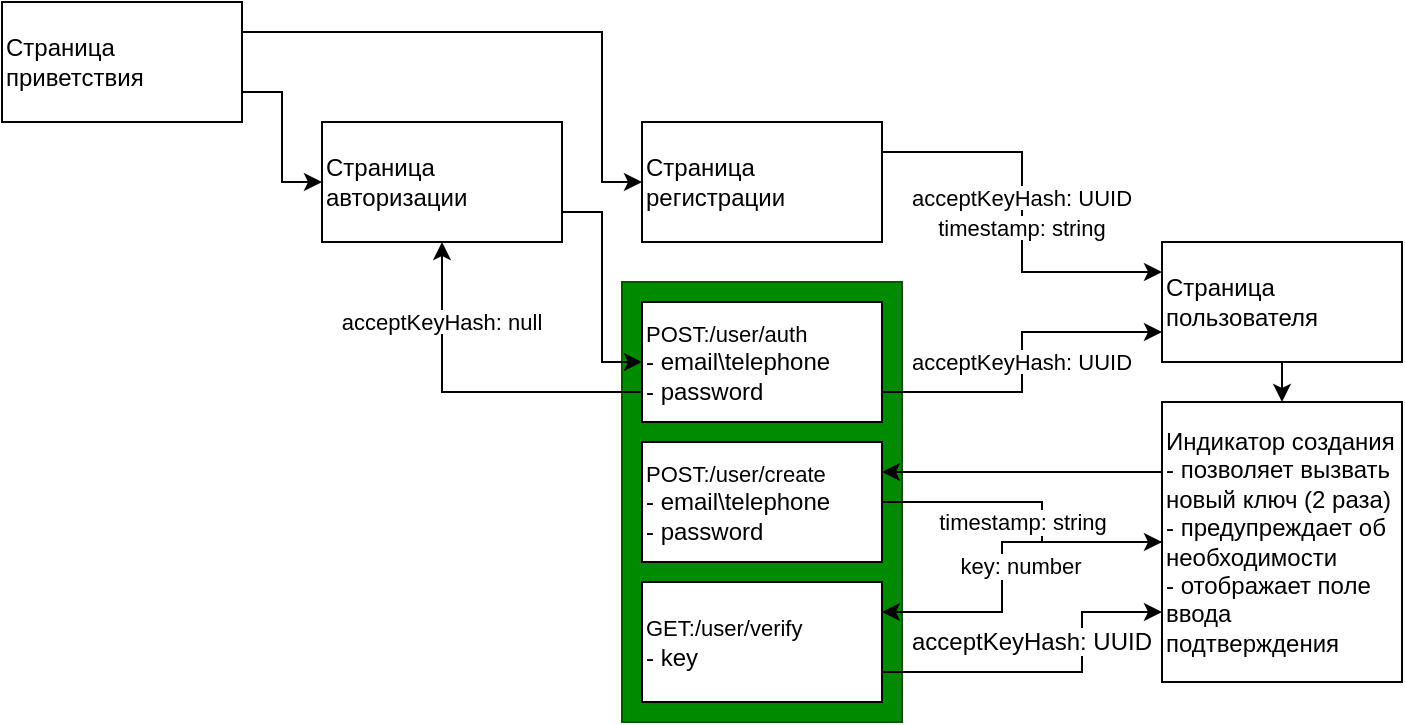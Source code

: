 <mxfile version="14.4.3" type="device"><diagram id="ltZ-2HKQozE6-zlY8tCr" name="base-description"><mxGraphModel dx="269" dy="591" grid="1" gridSize="10" guides="1" tooltips="1" connect="1" arrows="1" fold="1" page="1" pageScale="1" pageWidth="827" pageHeight="1169" math="0" shadow="0"><root><mxCell id="0"/><mxCell id="1" parent="0"/><mxCell id="2ajpDIXycvr1Gu_-k6xB-30" value="" style="rounded=0;whiteSpace=wrap;html=1;fillColor=#008a00;strokeColor=#005700;fontColor=#ffffff;" vertex="1" parent="1"><mxGeometry x="350" y="180" width="140" height="220" as="geometry"/></mxCell><mxCell id="2ajpDIXycvr1Gu_-k6xB-11" style="edgeStyle=orthogonalEdgeStyle;rounded=0;orthogonalLoop=1;jettySize=auto;html=1;exitX=1;exitY=0.25;exitDx=0;exitDy=0;entryX=0;entryY=0.5;entryDx=0;entryDy=0;" edge="1" parent="1" source="2ajpDIXycvr1Gu_-k6xB-1" target="2ajpDIXycvr1Gu_-k6xB-5"><mxGeometry relative="1" as="geometry"><Array as="points"><mxPoint x="340" y="55"/><mxPoint x="340" y="130"/></Array></mxGeometry></mxCell><mxCell id="2ajpDIXycvr1Gu_-k6xB-12" style="edgeStyle=orthogonalEdgeStyle;rounded=0;orthogonalLoop=1;jettySize=auto;html=1;exitX=1;exitY=0.75;exitDx=0;exitDy=0;entryX=0;entryY=0.5;entryDx=0;entryDy=0;" edge="1" parent="1" source="2ajpDIXycvr1Gu_-k6xB-1" target="2ajpDIXycvr1Gu_-k6xB-6"><mxGeometry relative="1" as="geometry"/></mxCell><mxCell id="2ajpDIXycvr1Gu_-k6xB-1" value="Страница приветствия" style="rounded=0;whiteSpace=wrap;html=1;align=left;" vertex="1" parent="1"><mxGeometry x="40" y="40" width="120" height="60" as="geometry"/></mxCell><mxCell id="2ajpDIXycvr1Gu_-k6xB-16" style="edgeStyle=orthogonalEdgeStyle;rounded=0;orthogonalLoop=1;jettySize=auto;html=1;exitX=1;exitY=0.75;exitDx=0;exitDy=0;entryX=0;entryY=0.25;entryDx=0;entryDy=0;" edge="1" parent="1" source="2ajpDIXycvr1Gu_-k6xB-5" target="2ajpDIXycvr1Gu_-k6xB-14"><mxGeometry relative="1" as="geometry"><Array as="points"><mxPoint x="480" y="115"/><mxPoint x="550" y="115"/><mxPoint x="550" y="175"/></Array></mxGeometry></mxCell><mxCell id="2ajpDIXycvr1Gu_-k6xB-5" value="Страница регистрации" style="rounded=0;whiteSpace=wrap;html=1;align=left;" vertex="1" parent="1"><mxGeometry x="360" y="100" width="120" height="60" as="geometry"/></mxCell><mxCell id="2ajpDIXycvr1Gu_-k6xB-15" style="edgeStyle=orthogonalEdgeStyle;rounded=0;orthogonalLoop=1;jettySize=auto;html=1;exitX=1;exitY=0.75;exitDx=0;exitDy=0;entryX=0;entryY=0.5;entryDx=0;entryDy=0;" edge="1" parent="1" source="2ajpDIXycvr1Gu_-k6xB-6" target="2ajpDIXycvr1Gu_-k6xB-18"><mxGeometry relative="1" as="geometry"><Array as="points"><mxPoint x="340" y="145"/><mxPoint x="340" y="220"/></Array></mxGeometry></mxCell><mxCell id="2ajpDIXycvr1Gu_-k6xB-6" value="Страница авторизации" style="rounded=0;whiteSpace=wrap;html=1;align=left;" vertex="1" parent="1"><mxGeometry x="200" y="100" width="120" height="60" as="geometry"/></mxCell><mxCell id="2ajpDIXycvr1Gu_-k6xB-44" style="edgeStyle=orthogonalEdgeStyle;rounded=0;orthogonalLoop=1;jettySize=auto;html=1;exitX=1;exitY=0.5;exitDx=0;exitDy=0;startArrow=none;startFill=0;" edge="1" parent="1" source="2ajpDIXycvr1Gu_-k6xB-9" target="2ajpDIXycvr1Gu_-k6xB-21"><mxGeometry relative="1" as="geometry"><Array as="points"><mxPoint x="560" y="290"/><mxPoint x="560" y="310"/></Array></mxGeometry></mxCell><mxCell id="2ajpDIXycvr1Gu_-k6xB-45" value="&lt;span&gt;timestamp: string&lt;/span&gt;" style="edgeLabel;html=1;align=center;verticalAlign=middle;resizable=0;points=[];" vertex="1" connectable="0" parent="2ajpDIXycvr1Gu_-k6xB-44"><mxGeometry x="-0.165" y="2" relative="1" as="geometry"><mxPoint x="3" y="12" as="offset"/></mxGeometry></mxCell><mxCell id="2ajpDIXycvr1Gu_-k6xB-9" value="&lt;span style=&quot;font-size: 11px ; background-color: rgb(255 , 255 , 255)&quot;&gt;POST:/user/create&lt;/span&gt;&lt;br style=&quot;font-size: 11px&quot;&gt;&lt;div&gt;- email\telephone&lt;/div&gt;&lt;div&gt;- password&lt;/div&gt;" style="rounded=0;whiteSpace=wrap;html=1;align=left;" vertex="1" parent="1"><mxGeometry x="360" y="260" width="120" height="60" as="geometry"/></mxCell><mxCell id="2ajpDIXycvr1Gu_-k6xB-24" style="edgeStyle=orthogonalEdgeStyle;rounded=0;orthogonalLoop=1;jettySize=auto;html=1;exitX=0.5;exitY=1;exitDx=0;exitDy=0;entryX=0.5;entryY=0;entryDx=0;entryDy=0;" edge="1" parent="1" source="2ajpDIXycvr1Gu_-k6xB-14" target="2ajpDIXycvr1Gu_-k6xB-21"><mxGeometry relative="1" as="geometry"/></mxCell><mxCell id="2ajpDIXycvr1Gu_-k6xB-14" value="Страница пользователя" style="rounded=0;whiteSpace=wrap;html=1;align=left;" vertex="1" parent="1"><mxGeometry x="620" y="160" width="120" height="60" as="geometry"/></mxCell><mxCell id="2ajpDIXycvr1Gu_-k6xB-27" style="edgeStyle=orthogonalEdgeStyle;rounded=0;orthogonalLoop=1;jettySize=auto;html=1;exitX=1;exitY=0.75;exitDx=0;exitDy=0;entryX=0;entryY=0.75;entryDx=0;entryDy=0;" edge="1" parent="1" source="2ajpDIXycvr1Gu_-k6xB-18" target="2ajpDIXycvr1Gu_-k6xB-14"><mxGeometry relative="1" as="geometry"/></mxCell><mxCell id="2ajpDIXycvr1Gu_-k6xB-33" style="edgeStyle=orthogonalEdgeStyle;rounded=0;orthogonalLoop=1;jettySize=auto;html=1;exitX=0;exitY=0.75;exitDx=0;exitDy=0;entryX=0.5;entryY=1;entryDx=0;entryDy=0;startArrow=none;startFill=0;" edge="1" parent="1" source="2ajpDIXycvr1Gu_-k6xB-18" target="2ajpDIXycvr1Gu_-k6xB-6"><mxGeometry relative="1" as="geometry"/></mxCell><mxCell id="2ajpDIXycvr1Gu_-k6xB-18" value="&lt;span style=&quot;font-size: 11px ; background-color: rgb(255 , 255 , 255)&quot;&gt;POST:/user/auth&lt;/span&gt;&lt;br style=&quot;font-size: 11px&quot;&gt;&lt;div&gt;- email\telephone&lt;/div&gt;&lt;div&gt;- password&lt;/div&gt;" style="rounded=0;whiteSpace=wrap;html=1;align=left;" vertex="1" parent="1"><mxGeometry x="360" y="190" width="120" height="60" as="geometry"/></mxCell><mxCell id="2ajpDIXycvr1Gu_-k6xB-43" style="edgeStyle=orthogonalEdgeStyle;rounded=0;orthogonalLoop=1;jettySize=auto;html=1;exitX=0;exitY=0.25;exitDx=0;exitDy=0;entryX=1;entryY=0.25;entryDx=0;entryDy=0;startArrow=none;startFill=0;" edge="1" parent="1" source="2ajpDIXycvr1Gu_-k6xB-21" target="2ajpDIXycvr1Gu_-k6xB-9"><mxGeometry relative="1" as="geometry"/></mxCell><mxCell id="2ajpDIXycvr1Gu_-k6xB-47" style="edgeStyle=orthogonalEdgeStyle;rounded=0;orthogonalLoop=1;jettySize=auto;html=1;exitX=0;exitY=0.5;exitDx=0;exitDy=0;entryX=1;entryY=0.25;entryDx=0;entryDy=0;startArrow=none;startFill=0;" edge="1" parent="1" source="2ajpDIXycvr1Gu_-k6xB-21" target="2ajpDIXycvr1Gu_-k6xB-41"><mxGeometry relative="1" as="geometry"><Array as="points"><mxPoint x="540" y="310"/><mxPoint x="540" y="345"/></Array></mxGeometry></mxCell><mxCell id="2ajpDIXycvr1Gu_-k6xB-48" value="key: number" style="edgeLabel;html=1;align=center;verticalAlign=middle;resizable=0;points=[];" vertex="1" connectable="0" parent="2ajpDIXycvr1Gu_-k6xB-47"><mxGeometry x="0.262" y="4" relative="1" as="geometry"><mxPoint x="5" y="-19" as="offset"/></mxGeometry></mxCell><mxCell id="2ajpDIXycvr1Gu_-k6xB-21" value="Индикатор создания&lt;br&gt;- позволяет вызвать новый ключ (2 раза)&lt;br&gt;- предупреждает об необходимости&lt;br&gt;- отображает поле ввода подтверждения" style="rounded=0;whiteSpace=wrap;html=1;align=left;" vertex="1" parent="1"><mxGeometry x="620" y="240" width="120" height="140" as="geometry"/></mxCell><mxCell id="2ajpDIXycvr1Gu_-k6xB-36" value="&lt;span style=&quot;font-size: 11px ; background-color: rgb(255 , 255 , 255)&quot;&gt;acceptKeyHash: null&lt;br&gt;&lt;/span&gt;" style="text;html=1;strokeColor=none;fillColor=none;align=center;verticalAlign=middle;whiteSpace=wrap;rounded=0;" vertex="1" parent="1"><mxGeometry x="205" y="190" width="110" height="20" as="geometry"/></mxCell><mxCell id="2ajpDIXycvr1Gu_-k6xB-37" value="&lt;span style=&quot;font-size: 11px ; background-color: rgb(255 , 255 , 255)&quot;&gt;acceptKeyHash: UUID&lt;br&gt;&lt;/span&gt;" style="text;html=1;strokeColor=none;fillColor=none;align=center;verticalAlign=middle;whiteSpace=wrap;rounded=0;" vertex="1" parent="1"><mxGeometry x="490" y="210" width="120" height="20" as="geometry"/></mxCell><mxCell id="2ajpDIXycvr1Gu_-k6xB-40" value="&lt;span style=&quot;font-size: 11px ; background-color: rgb(255 , 255 , 255)&quot;&gt;acceptKeyHash: UUID&lt;br&gt;timestamp: string&lt;br&gt;&lt;/span&gt;" style="text;html=1;strokeColor=none;fillColor=none;align=center;verticalAlign=middle;whiteSpace=wrap;rounded=0;" vertex="1" parent="1"><mxGeometry x="490" y="130" width="120" height="30" as="geometry"/></mxCell><mxCell id="2ajpDIXycvr1Gu_-k6xB-49" style="edgeStyle=orthogonalEdgeStyle;rounded=0;orthogonalLoop=1;jettySize=auto;html=1;exitX=1;exitY=0.75;exitDx=0;exitDy=0;entryX=0;entryY=0.75;entryDx=0;entryDy=0;startArrow=none;startFill=0;" edge="1" parent="1" source="2ajpDIXycvr1Gu_-k6xB-41" target="2ajpDIXycvr1Gu_-k6xB-21"><mxGeometry relative="1" as="geometry"><Array as="points"><mxPoint x="580" y="375"/><mxPoint x="580" y="345"/></Array></mxGeometry></mxCell><mxCell id="2ajpDIXycvr1Gu_-k6xB-41" value="&lt;span style=&quot;font-size: 11px ; background-color: rgb(255 , 255 , 255)&quot;&gt;GET:/user/verify&lt;/span&gt;&lt;br style=&quot;font-size: 11px&quot;&gt;&lt;div&gt;&lt;span&gt;- key&lt;/span&gt;&lt;br&gt;&lt;/div&gt;" style="rounded=0;whiteSpace=wrap;html=1;align=left;" vertex="1" parent="1"><mxGeometry x="360" y="330" width="120" height="60" as="geometry"/></mxCell><mxCell id="2ajpDIXycvr1Gu_-k6xB-51" value="&lt;span style=&quot;background-color: rgb(255 , 255 , 255)&quot;&gt;acceptKeyHash: UUID&lt;/span&gt;" style="text;html=1;strokeColor=none;fillColor=none;align=center;verticalAlign=middle;whiteSpace=wrap;rounded=0;" vertex="1" parent="1"><mxGeometry x="490" y="350" width="130" height="20" as="geometry"/></mxCell></root></mxGraphModel></diagram></mxfile>